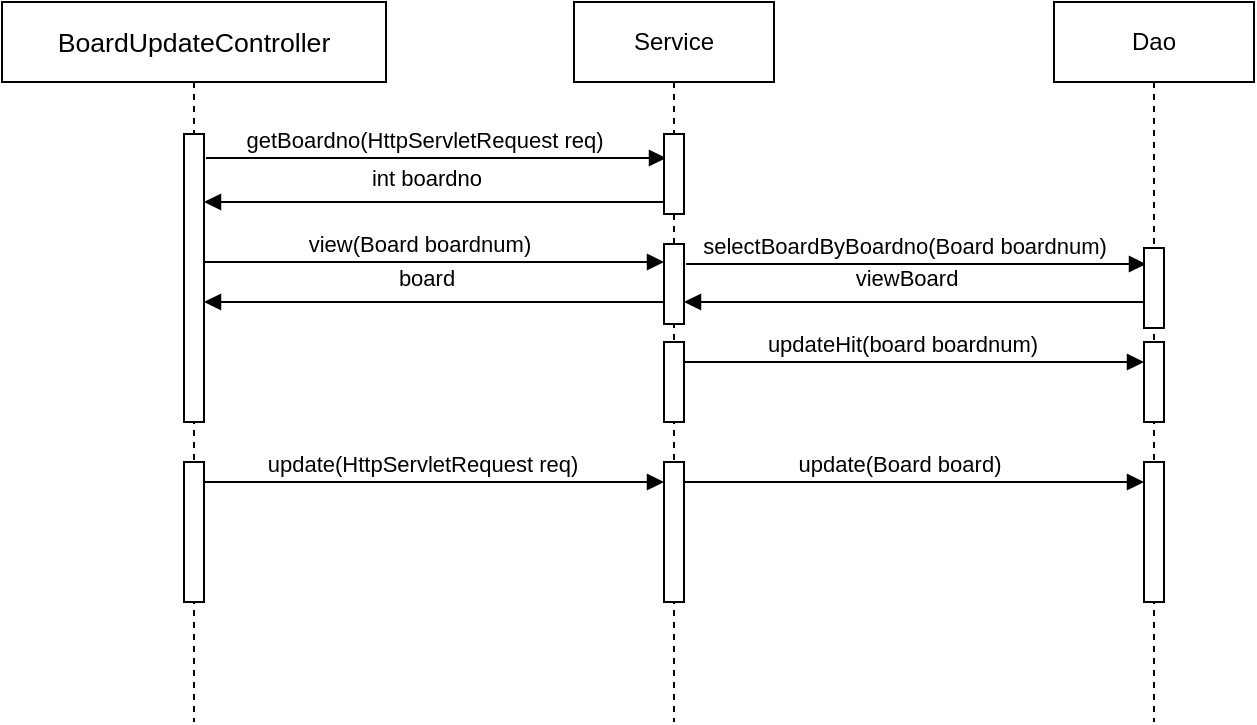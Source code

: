 <mxfile version="13.2.6" type="github">
  <diagram id="hZi3Nb08FEm_SXACoeds" name="Page-1">
    <mxGraphModel dx="1278" dy="585" grid="1" gridSize="10" guides="1" tooltips="1" connect="1" arrows="1" fold="1" page="1" pageScale="1" pageWidth="827" pageHeight="1169" math="0" shadow="0">
      <root>
        <mxCell id="0" />
        <mxCell id="1" parent="0" />
        <mxCell id="-PXGLhBAy0Ajk7IsL0Ls-1" value="" style="html=1;points=[];perimeter=orthogonalPerimeter;" parent="1" vertex="1">
          <mxGeometry x="409" y="146" width="10" height="40" as="geometry" />
        </mxCell>
        <mxCell id="-PXGLhBAy0Ajk7IsL0Ls-2" value="" style="html=1;points=[];perimeter=orthogonalPerimeter;" parent="1" vertex="1">
          <mxGeometry x="409" y="201" width="10" height="40" as="geometry" />
        </mxCell>
        <mxCell id="-PXGLhBAy0Ajk7IsL0Ls-5" value="" style="html=1;points=[];perimeter=orthogonalPerimeter;" parent="1" vertex="1">
          <mxGeometry x="169" y="146" width="10" height="97" as="geometry" />
        </mxCell>
        <mxCell id="-PXGLhBAy0Ajk7IsL0Ls-7" value="getBoardno(HttpServletRequest req)" style="html=1;verticalAlign=bottom;endArrow=block;" parent="1" edge="1">
          <mxGeometry x="-0.058" width="80" relative="1" as="geometry">
            <mxPoint x="180" y="158" as="sourcePoint" />
            <mxPoint x="410" y="158" as="targetPoint" />
            <mxPoint as="offset" />
          </mxGeometry>
        </mxCell>
        <mxCell id="-PXGLhBAy0Ajk7IsL0Ls-9" value="" style="html=1;points=[];perimeter=orthogonalPerimeter;" parent="1" vertex="1">
          <mxGeometry x="649" y="203" width="10" height="40" as="geometry" />
        </mxCell>
        <mxCell id="-PXGLhBAy0Ajk7IsL0Ls-10" value="selectBoardByBoardno(Board boardnum)" style="html=1;verticalAlign=bottom;endArrow=block;" parent="1" edge="1">
          <mxGeometry x="-0.058" width="80" relative="1" as="geometry">
            <mxPoint x="420" y="211" as="sourcePoint" />
            <mxPoint x="650" y="211" as="targetPoint" />
            <mxPoint as="offset" />
          </mxGeometry>
        </mxCell>
        <mxCell id="-PXGLhBAy0Ajk7IsL0Ls-21" value="view(Board boardnum)&amp;nbsp;" style="html=1;verticalAlign=bottom;endArrow=block;" parent="1" edge="1">
          <mxGeometry x="-0.058" width="80" relative="1" as="geometry">
            <mxPoint x="179" y="210" as="sourcePoint" />
            <mxPoint x="409" y="210" as="targetPoint" />
            <mxPoint as="offset" />
          </mxGeometry>
        </mxCell>
        <mxCell id="-PXGLhBAy0Ajk7IsL0Ls-24" value="int boardno" style="html=1;verticalAlign=bottom;endArrow=block;" parent="1" edge="1">
          <mxGeometry x="0.035" y="-3" width="80" relative="1" as="geometry">
            <mxPoint x="409" y="180" as="sourcePoint" />
            <mxPoint x="179" y="180" as="targetPoint" />
            <mxPoint as="offset" />
          </mxGeometry>
        </mxCell>
        <mxCell id="-PXGLhBAy0Ajk7IsL0Ls-27" value="&lt;span style=&quot;font-size: 10pt ; font-family: &amp;#34;arial&amp;#34;&quot;&gt;BoardUpdateController&lt;/span&gt;" style="shape=umlLifeline;perimeter=lifelinePerimeter;whiteSpace=wrap;html=1;container=1;collapsible=0;recursiveResize=0;outlineConnect=0;" parent="1" vertex="1">
          <mxGeometry x="78" y="80" width="192" height="360" as="geometry" />
        </mxCell>
        <mxCell id="qDvvjLEtjT-Me5G9U9EN-9" value="" style="html=1;points=[];perimeter=orthogonalPerimeter;" parent="-PXGLhBAy0Ajk7IsL0Ls-27" vertex="1">
          <mxGeometry x="91" y="230" width="10" height="70" as="geometry" />
        </mxCell>
        <mxCell id="-PXGLhBAy0Ajk7IsL0Ls-28" value="Service" style="shape=umlLifeline;perimeter=lifelinePerimeter;whiteSpace=wrap;html=1;container=1;collapsible=0;recursiveResize=0;outlineConnect=0;" parent="1" vertex="1">
          <mxGeometry x="364" y="80" width="100" height="360" as="geometry" />
        </mxCell>
        <mxCell id="-PXGLhBAy0Ajk7IsL0Ls-29" value="" style="html=1;points=[];perimeter=orthogonalPerimeter;" parent="-PXGLhBAy0Ajk7IsL0Ls-28" vertex="1">
          <mxGeometry x="45" y="66" width="10" height="40" as="geometry" />
        </mxCell>
        <mxCell id="-PXGLhBAy0Ajk7IsL0Ls-30" value="" style="html=1;points=[];perimeter=orthogonalPerimeter;" parent="-PXGLhBAy0Ajk7IsL0Ls-28" vertex="1">
          <mxGeometry x="45" y="121" width="10" height="40" as="geometry" />
        </mxCell>
        <mxCell id="qDvvjLEtjT-Me5G9U9EN-5" value="" style="html=1;points=[];perimeter=orthogonalPerimeter;" parent="-PXGLhBAy0Ajk7IsL0Ls-28" vertex="1">
          <mxGeometry x="45" y="230" width="10" height="70" as="geometry" />
        </mxCell>
        <mxCell id="qDvvjLEtjT-Me5G9U9EN-11" value="" style="html=1;points=[];perimeter=orthogonalPerimeter;" parent="-PXGLhBAy0Ajk7IsL0Ls-28" vertex="1">
          <mxGeometry x="45" y="170" width="10" height="40" as="geometry" />
        </mxCell>
        <mxCell id="-PXGLhBAy0Ajk7IsL0Ls-33" value="Dao" style="shape=umlLifeline;perimeter=lifelinePerimeter;whiteSpace=wrap;html=1;container=1;collapsible=0;recursiveResize=0;outlineConnect=0;" parent="1" vertex="1">
          <mxGeometry x="604" y="80" width="100" height="360" as="geometry" />
        </mxCell>
        <mxCell id="qDvvjLEtjT-Me5G9U9EN-6" value="" style="html=1;points=[];perimeter=orthogonalPerimeter;" parent="-PXGLhBAy0Ajk7IsL0Ls-33" vertex="1">
          <mxGeometry x="45" y="230" width="10" height="70" as="geometry" />
        </mxCell>
        <mxCell id="qDvvjLEtjT-Me5G9U9EN-12" value="" style="html=1;points=[];perimeter=orthogonalPerimeter;" parent="-PXGLhBAy0Ajk7IsL0Ls-33" vertex="1">
          <mxGeometry x="45" y="170" width="10" height="40" as="geometry" />
        </mxCell>
        <mxCell id="-PXGLhBAy0Ajk7IsL0Ls-34" value="" style="html=1;points=[];perimeter=orthogonalPerimeter;" parent="1" vertex="1">
          <mxGeometry x="169" y="146" width="10" height="144" as="geometry" />
        </mxCell>
        <mxCell id="-PXGLhBAy0Ajk7IsL0Ls-38" value="" style="html=1;points=[];perimeter=orthogonalPerimeter;" parent="1" vertex="1">
          <mxGeometry x="649" y="203" width="10" height="40" as="geometry" />
        </mxCell>
        <mxCell id="qDvvjLEtjT-Me5G9U9EN-1" value="viewBoard" style="html=1;verticalAlign=bottom;endArrow=block;" parent="1" edge="1">
          <mxGeometry x="0.035" y="-3" width="80" relative="1" as="geometry">
            <mxPoint x="649" y="230" as="sourcePoint" />
            <mxPoint x="419" y="230" as="targetPoint" />
            <mxPoint as="offset" />
          </mxGeometry>
        </mxCell>
        <mxCell id="qDvvjLEtjT-Me5G9U9EN-2" value="board" style="html=1;verticalAlign=bottom;endArrow=block;" parent="1" edge="1">
          <mxGeometry x="0.035" y="-3" width="80" relative="1" as="geometry">
            <mxPoint x="409" y="230" as="sourcePoint" />
            <mxPoint x="179" y="230" as="targetPoint" />
            <mxPoint as="offset" />
          </mxGeometry>
        </mxCell>
        <mxCell id="qDvvjLEtjT-Me5G9U9EN-7" value="update(HttpServletRequest req)" style="html=1;verticalAlign=bottom;endArrow=block;" parent="1" edge="1">
          <mxGeometry x="-0.058" width="80" relative="1" as="geometry">
            <mxPoint x="179" y="320" as="sourcePoint" />
            <mxPoint x="409" y="320" as="targetPoint" />
            <mxPoint as="offset" />
          </mxGeometry>
        </mxCell>
        <mxCell id="qDvvjLEtjT-Me5G9U9EN-8" value="update(Board board)&amp;nbsp;" style="html=1;verticalAlign=bottom;endArrow=block;" parent="1" edge="1">
          <mxGeometry x="-0.058" width="80" relative="1" as="geometry">
            <mxPoint x="419" y="320" as="sourcePoint" />
            <mxPoint x="649" y="320" as="targetPoint" />
            <mxPoint as="offset" />
          </mxGeometry>
        </mxCell>
        <mxCell id="qDvvjLEtjT-Me5G9U9EN-13" value="updateHit(board boardnum)" style="html=1;verticalAlign=bottom;endArrow=block;" parent="1" edge="1">
          <mxGeometry x="-0.058" width="80" relative="1" as="geometry">
            <mxPoint x="419" y="260" as="sourcePoint" />
            <mxPoint x="649" y="260" as="targetPoint" />
            <mxPoint as="offset" />
          </mxGeometry>
        </mxCell>
      </root>
    </mxGraphModel>
  </diagram>
</mxfile>
